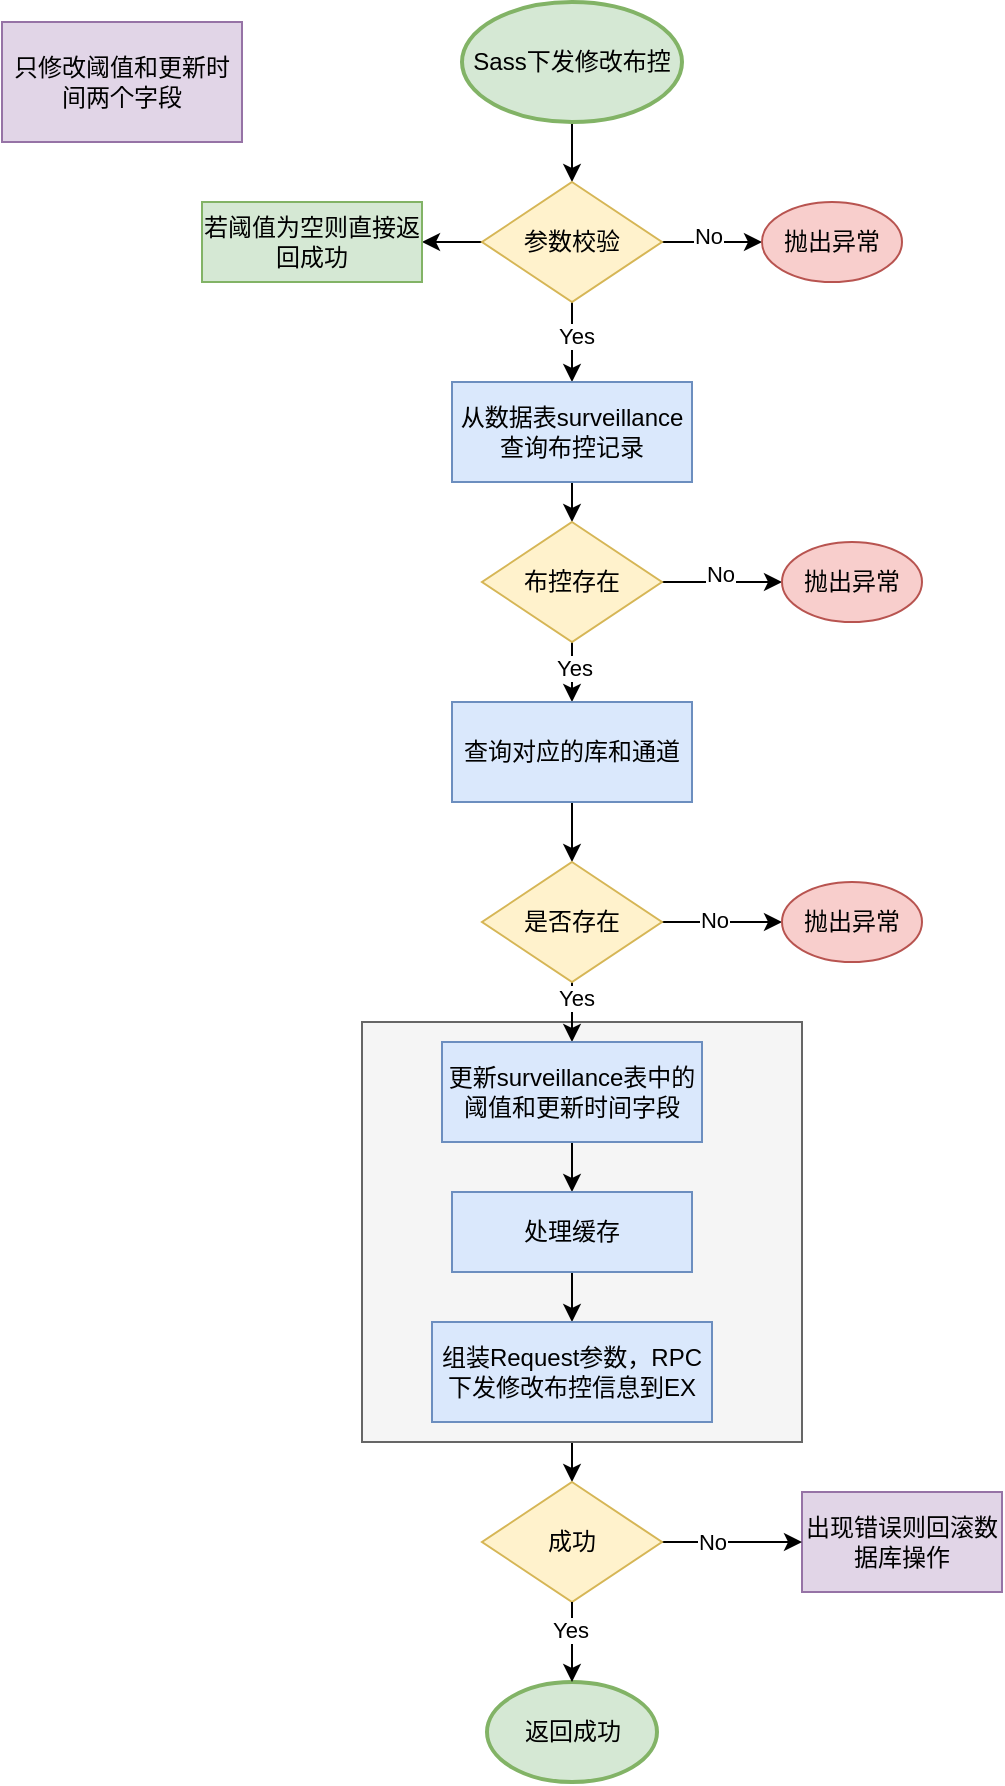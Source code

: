 <mxfile version="24.7.6">
  <diagram name="第 1 页" id="w-yTaNCHujprQBLfAu7v">
    <mxGraphModel dx="1147" dy="737" grid="1" gridSize="10" guides="1" tooltips="1" connect="1" arrows="1" fold="1" page="1" pageScale="1" pageWidth="827" pageHeight="1169" math="0" shadow="0">
      <root>
        <mxCell id="0" />
        <mxCell id="1" parent="0" />
        <mxCell id="rbJPzZoFPLrweC6z2OXZ-36" style="edgeStyle=orthogonalEdgeStyle;rounded=0;orthogonalLoop=1;jettySize=auto;html=1;exitX=0.5;exitY=1;exitDx=0;exitDy=0;entryX=0.5;entryY=0;entryDx=0;entryDy=0;" edge="1" parent="1" source="rbJPzZoFPLrweC6z2OXZ-33" target="rbJPzZoFPLrweC6z2OXZ-35">
          <mxGeometry relative="1" as="geometry" />
        </mxCell>
        <mxCell id="rbJPzZoFPLrweC6z2OXZ-33" value="" style="rounded=0;whiteSpace=wrap;html=1;fillColor=#f5f5f5;fontColor=#333333;strokeColor=#666666;" vertex="1" parent="1">
          <mxGeometry x="280" y="530" width="220" height="210" as="geometry" />
        </mxCell>
        <mxCell id="rbJPzZoFPLrweC6z2OXZ-13" style="edgeStyle=orthogonalEdgeStyle;rounded=0;orthogonalLoop=1;jettySize=auto;html=1;exitX=0.5;exitY=1;exitDx=0;exitDy=0;exitPerimeter=0;entryX=0.5;entryY=0;entryDx=0;entryDy=0;" edge="1" parent="1" source="rbJPzZoFPLrweC6z2OXZ-1" target="rbJPzZoFPLrweC6z2OXZ-3">
          <mxGeometry relative="1" as="geometry" />
        </mxCell>
        <mxCell id="rbJPzZoFPLrweC6z2OXZ-1" value="Sass下发修改布控" style="strokeWidth=2;html=1;shape=mxgraph.flowchart.start_1;whiteSpace=wrap;fillColor=#d5e8d4;strokeColor=#82b366;" vertex="1" parent="1">
          <mxGeometry x="330" y="20" width="110" height="60" as="geometry" />
        </mxCell>
        <mxCell id="rbJPzZoFPLrweC6z2OXZ-2" value="只修改阈值和更新时间两个字段" style="rounded=0;whiteSpace=wrap;html=1;fillColor=#e1d5e7;strokeColor=#9673a6;" vertex="1" parent="1">
          <mxGeometry x="100" y="30" width="120" height="60" as="geometry" />
        </mxCell>
        <mxCell id="rbJPzZoFPLrweC6z2OXZ-14" style="edgeStyle=orthogonalEdgeStyle;rounded=0;orthogonalLoop=1;jettySize=auto;html=1;exitX=1;exitY=0.5;exitDx=0;exitDy=0;entryX=0;entryY=0.5;entryDx=0;entryDy=0;" edge="1" parent="1" source="rbJPzZoFPLrweC6z2OXZ-3" target="rbJPzZoFPLrweC6z2OXZ-7">
          <mxGeometry relative="1" as="geometry" />
        </mxCell>
        <mxCell id="rbJPzZoFPLrweC6z2OXZ-18" value="No" style="edgeLabel;html=1;align=center;verticalAlign=middle;resizable=0;points=[];" vertex="1" connectable="0" parent="rbJPzZoFPLrweC6z2OXZ-14">
          <mxGeometry x="-0.08" y="3" relative="1" as="geometry">
            <mxPoint as="offset" />
          </mxGeometry>
        </mxCell>
        <mxCell id="rbJPzZoFPLrweC6z2OXZ-15" style="edgeStyle=orthogonalEdgeStyle;rounded=0;orthogonalLoop=1;jettySize=auto;html=1;exitX=0;exitY=0.5;exitDx=0;exitDy=0;entryX=1;entryY=0.5;entryDx=0;entryDy=0;" edge="1" parent="1" source="rbJPzZoFPLrweC6z2OXZ-3" target="rbJPzZoFPLrweC6z2OXZ-6">
          <mxGeometry relative="1" as="geometry" />
        </mxCell>
        <mxCell id="rbJPzZoFPLrweC6z2OXZ-16" style="edgeStyle=orthogonalEdgeStyle;rounded=0;orthogonalLoop=1;jettySize=auto;html=1;exitX=0.5;exitY=1;exitDx=0;exitDy=0;entryX=0.5;entryY=0;entryDx=0;entryDy=0;" edge="1" parent="1" source="rbJPzZoFPLrweC6z2OXZ-3" target="rbJPzZoFPLrweC6z2OXZ-4">
          <mxGeometry relative="1" as="geometry" />
        </mxCell>
        <mxCell id="rbJPzZoFPLrweC6z2OXZ-17" value="Yes" style="edgeLabel;html=1;align=center;verticalAlign=middle;resizable=0;points=[];" vertex="1" connectable="0" parent="rbJPzZoFPLrweC6z2OXZ-16">
          <mxGeometry x="-0.15" y="2" relative="1" as="geometry">
            <mxPoint as="offset" />
          </mxGeometry>
        </mxCell>
        <mxCell id="rbJPzZoFPLrweC6z2OXZ-3" value="参数校验" style="rhombus;whiteSpace=wrap;html=1;fillColor=#fff2cc;strokeColor=#d6b656;" vertex="1" parent="1">
          <mxGeometry x="340" y="110" width="90" height="60" as="geometry" />
        </mxCell>
        <mxCell id="rbJPzZoFPLrweC6z2OXZ-19" style="edgeStyle=orthogonalEdgeStyle;rounded=0;orthogonalLoop=1;jettySize=auto;html=1;exitX=0.5;exitY=1;exitDx=0;exitDy=0;entryX=0.5;entryY=0;entryDx=0;entryDy=0;" edge="1" parent="1" source="rbJPzZoFPLrweC6z2OXZ-4" target="rbJPzZoFPLrweC6z2OXZ-5">
          <mxGeometry relative="1" as="geometry" />
        </mxCell>
        <mxCell id="rbJPzZoFPLrweC6z2OXZ-4" value="从数据表surveillance查询布控记录" style="rounded=0;whiteSpace=wrap;html=1;fillColor=#dae8fc;strokeColor=#6c8ebf;" vertex="1" parent="1">
          <mxGeometry x="325" y="210" width="120" height="50" as="geometry" />
        </mxCell>
        <mxCell id="rbJPzZoFPLrweC6z2OXZ-20" style="edgeStyle=orthogonalEdgeStyle;rounded=0;orthogonalLoop=1;jettySize=auto;html=1;exitX=1;exitY=0.5;exitDx=0;exitDy=0;entryX=0;entryY=0.5;entryDx=0;entryDy=0;" edge="1" parent="1" source="rbJPzZoFPLrweC6z2OXZ-5" target="rbJPzZoFPLrweC6z2OXZ-8">
          <mxGeometry relative="1" as="geometry" />
        </mxCell>
        <mxCell id="rbJPzZoFPLrweC6z2OXZ-21" value="No" style="edgeLabel;html=1;align=center;verticalAlign=middle;resizable=0;points=[];" vertex="1" connectable="0" parent="rbJPzZoFPLrweC6z2OXZ-20">
          <mxGeometry x="-0.033" y="4" relative="1" as="geometry">
            <mxPoint as="offset" />
          </mxGeometry>
        </mxCell>
        <mxCell id="rbJPzZoFPLrweC6z2OXZ-22" style="edgeStyle=orthogonalEdgeStyle;rounded=0;orthogonalLoop=1;jettySize=auto;html=1;exitX=0.5;exitY=1;exitDx=0;exitDy=0;entryX=0.5;entryY=0;entryDx=0;entryDy=0;" edge="1" parent="1" source="rbJPzZoFPLrweC6z2OXZ-5" target="rbJPzZoFPLrweC6z2OXZ-9">
          <mxGeometry relative="1" as="geometry" />
        </mxCell>
        <mxCell id="rbJPzZoFPLrweC6z2OXZ-23" value="Yes" style="edgeLabel;html=1;align=center;verticalAlign=middle;resizable=0;points=[];" vertex="1" connectable="0" parent="rbJPzZoFPLrweC6z2OXZ-22">
          <mxGeometry x="-0.133" y="1" relative="1" as="geometry">
            <mxPoint as="offset" />
          </mxGeometry>
        </mxCell>
        <mxCell id="rbJPzZoFPLrweC6z2OXZ-5" value="布控存在" style="rhombus;whiteSpace=wrap;html=1;fillColor=#fff2cc;strokeColor=#d6b656;" vertex="1" parent="1">
          <mxGeometry x="340" y="280" width="90" height="60" as="geometry" />
        </mxCell>
        <mxCell id="rbJPzZoFPLrweC6z2OXZ-6" value="若阈值为空则直接返回成功" style="rounded=0;whiteSpace=wrap;html=1;fillColor=#d5e8d4;strokeColor=#82b366;" vertex="1" parent="1">
          <mxGeometry x="200" y="120" width="110" height="40" as="geometry" />
        </mxCell>
        <mxCell id="rbJPzZoFPLrweC6z2OXZ-7" value="抛出异常" style="ellipse;whiteSpace=wrap;html=1;fillColor=#f8cecc;strokeColor=#b85450;" vertex="1" parent="1">
          <mxGeometry x="480" y="120" width="70" height="40" as="geometry" />
        </mxCell>
        <mxCell id="rbJPzZoFPLrweC6z2OXZ-8" value="抛出异常" style="ellipse;whiteSpace=wrap;html=1;fillColor=#f8cecc;strokeColor=#b85450;" vertex="1" parent="1">
          <mxGeometry x="490" y="290" width="70" height="40" as="geometry" />
        </mxCell>
        <mxCell id="rbJPzZoFPLrweC6z2OXZ-24" style="edgeStyle=orthogonalEdgeStyle;rounded=0;orthogonalLoop=1;jettySize=auto;html=1;exitX=0.5;exitY=1;exitDx=0;exitDy=0;entryX=0.5;entryY=0;entryDx=0;entryDy=0;" edge="1" parent="1" source="rbJPzZoFPLrweC6z2OXZ-9" target="rbJPzZoFPLrweC6z2OXZ-10">
          <mxGeometry relative="1" as="geometry" />
        </mxCell>
        <mxCell id="rbJPzZoFPLrweC6z2OXZ-9" value="查询对应的库和通道" style="rounded=0;whiteSpace=wrap;html=1;fillColor=#dae8fc;strokeColor=#6c8ebf;" vertex="1" parent="1">
          <mxGeometry x="325" y="370" width="120" height="50" as="geometry" />
        </mxCell>
        <mxCell id="rbJPzZoFPLrweC6z2OXZ-25" style="edgeStyle=orthogonalEdgeStyle;rounded=0;orthogonalLoop=1;jettySize=auto;html=1;exitX=1;exitY=0.5;exitDx=0;exitDy=0;entryX=0;entryY=0.5;entryDx=0;entryDy=0;" edge="1" parent="1" source="rbJPzZoFPLrweC6z2OXZ-10" target="rbJPzZoFPLrweC6z2OXZ-11">
          <mxGeometry relative="1" as="geometry" />
        </mxCell>
        <mxCell id="rbJPzZoFPLrweC6z2OXZ-26" value="No" style="edgeLabel;html=1;align=center;verticalAlign=middle;resizable=0;points=[];" vertex="1" connectable="0" parent="rbJPzZoFPLrweC6z2OXZ-25">
          <mxGeometry x="-0.133" y="1" relative="1" as="geometry">
            <mxPoint as="offset" />
          </mxGeometry>
        </mxCell>
        <mxCell id="rbJPzZoFPLrweC6z2OXZ-27" style="edgeStyle=orthogonalEdgeStyle;rounded=0;orthogonalLoop=1;jettySize=auto;html=1;exitX=0.5;exitY=1;exitDx=0;exitDy=0;entryX=0.5;entryY=0;entryDx=0;entryDy=0;" edge="1" parent="1" source="rbJPzZoFPLrweC6z2OXZ-10" target="rbJPzZoFPLrweC6z2OXZ-12">
          <mxGeometry relative="1" as="geometry" />
        </mxCell>
        <mxCell id="rbJPzZoFPLrweC6z2OXZ-28" value="Yes" style="edgeLabel;html=1;align=center;verticalAlign=middle;resizable=0;points=[];" vertex="1" connectable="0" parent="rbJPzZoFPLrweC6z2OXZ-27">
          <mxGeometry x="-0.467" y="2" relative="1" as="geometry">
            <mxPoint as="offset" />
          </mxGeometry>
        </mxCell>
        <mxCell id="rbJPzZoFPLrweC6z2OXZ-10" value="是否存在" style="rhombus;whiteSpace=wrap;html=1;fillColor=#fff2cc;strokeColor=#d6b656;" vertex="1" parent="1">
          <mxGeometry x="340" y="450" width="90" height="60" as="geometry" />
        </mxCell>
        <mxCell id="rbJPzZoFPLrweC6z2OXZ-11" value="抛出异常" style="ellipse;whiteSpace=wrap;html=1;fillColor=#f8cecc;strokeColor=#b85450;" vertex="1" parent="1">
          <mxGeometry x="490" y="460" width="70" height="40" as="geometry" />
        </mxCell>
        <mxCell id="rbJPzZoFPLrweC6z2OXZ-30" style="edgeStyle=orthogonalEdgeStyle;rounded=0;orthogonalLoop=1;jettySize=auto;html=1;exitX=0.5;exitY=1;exitDx=0;exitDy=0;entryX=0.5;entryY=0;entryDx=0;entryDy=0;" edge="1" parent="1" source="rbJPzZoFPLrweC6z2OXZ-12" target="rbJPzZoFPLrweC6z2OXZ-29">
          <mxGeometry relative="1" as="geometry" />
        </mxCell>
        <mxCell id="rbJPzZoFPLrweC6z2OXZ-12" value="更新surveillance表中的阈值和更新时间字段" style="rounded=0;whiteSpace=wrap;html=1;fillColor=#dae8fc;strokeColor=#6c8ebf;" vertex="1" parent="1">
          <mxGeometry x="320" y="540" width="130" height="50" as="geometry" />
        </mxCell>
        <mxCell id="rbJPzZoFPLrweC6z2OXZ-32" style="edgeStyle=orthogonalEdgeStyle;rounded=0;orthogonalLoop=1;jettySize=auto;html=1;exitX=0.5;exitY=1;exitDx=0;exitDy=0;entryX=0.5;entryY=0;entryDx=0;entryDy=0;" edge="1" parent="1" source="rbJPzZoFPLrweC6z2OXZ-29" target="rbJPzZoFPLrweC6z2OXZ-31">
          <mxGeometry relative="1" as="geometry" />
        </mxCell>
        <mxCell id="rbJPzZoFPLrweC6z2OXZ-29" value="处理缓存" style="rounded=0;whiteSpace=wrap;html=1;fillColor=#dae8fc;strokeColor=#6c8ebf;" vertex="1" parent="1">
          <mxGeometry x="325" y="615" width="120" height="40" as="geometry" />
        </mxCell>
        <mxCell id="rbJPzZoFPLrweC6z2OXZ-31" value="组装Request参数，RPC下发修改布控信息到EX" style="rounded=0;whiteSpace=wrap;html=1;fillColor=#dae8fc;strokeColor=#6c8ebf;" vertex="1" parent="1">
          <mxGeometry x="315" y="680" width="140" height="50" as="geometry" />
        </mxCell>
        <mxCell id="rbJPzZoFPLrweC6z2OXZ-34" value="出现错误则回滚数据库操作" style="rounded=0;whiteSpace=wrap;html=1;fillColor=#e1d5e7;strokeColor=#9673a6;" vertex="1" parent="1">
          <mxGeometry x="500" y="765" width="100" height="50" as="geometry" />
        </mxCell>
        <mxCell id="rbJPzZoFPLrweC6z2OXZ-37" style="edgeStyle=orthogonalEdgeStyle;rounded=0;orthogonalLoop=1;jettySize=auto;html=1;exitX=1;exitY=0.5;exitDx=0;exitDy=0;entryX=0;entryY=0.5;entryDx=0;entryDy=0;" edge="1" parent="1" source="rbJPzZoFPLrweC6z2OXZ-35" target="rbJPzZoFPLrweC6z2OXZ-34">
          <mxGeometry relative="1" as="geometry" />
        </mxCell>
        <mxCell id="rbJPzZoFPLrweC6z2OXZ-43" value="No" style="edgeLabel;html=1;align=center;verticalAlign=middle;resizable=0;points=[];" vertex="1" connectable="0" parent="rbJPzZoFPLrweC6z2OXZ-37">
          <mxGeometry x="-0.286" relative="1" as="geometry">
            <mxPoint as="offset" />
          </mxGeometry>
        </mxCell>
        <mxCell id="rbJPzZoFPLrweC6z2OXZ-35" value="成功" style="rhombus;whiteSpace=wrap;html=1;fillColor=#fff2cc;strokeColor=#d6b656;" vertex="1" parent="1">
          <mxGeometry x="340" y="760" width="90" height="60" as="geometry" />
        </mxCell>
        <mxCell id="rbJPzZoFPLrweC6z2OXZ-38" value="返回成功" style="strokeWidth=2;html=1;shape=mxgraph.flowchart.start_1;whiteSpace=wrap;fillColor=#d5e8d4;strokeColor=#82b366;" vertex="1" parent="1">
          <mxGeometry x="342.5" y="860" width="85" height="50" as="geometry" />
        </mxCell>
        <mxCell id="rbJPzZoFPLrweC6z2OXZ-39" style="edgeStyle=orthogonalEdgeStyle;rounded=0;orthogonalLoop=1;jettySize=auto;html=1;exitX=0.5;exitY=1;exitDx=0;exitDy=0;entryX=0.5;entryY=0;entryDx=0;entryDy=0;entryPerimeter=0;" edge="1" parent="1" source="rbJPzZoFPLrweC6z2OXZ-35" target="rbJPzZoFPLrweC6z2OXZ-38">
          <mxGeometry relative="1" as="geometry" />
        </mxCell>
        <mxCell id="rbJPzZoFPLrweC6z2OXZ-42" value="Yes" style="edgeLabel;html=1;align=center;verticalAlign=middle;resizable=0;points=[];" vertex="1" connectable="0" parent="rbJPzZoFPLrweC6z2OXZ-39">
          <mxGeometry x="-0.3" y="-1" relative="1" as="geometry">
            <mxPoint as="offset" />
          </mxGeometry>
        </mxCell>
      </root>
    </mxGraphModel>
  </diagram>
</mxfile>
